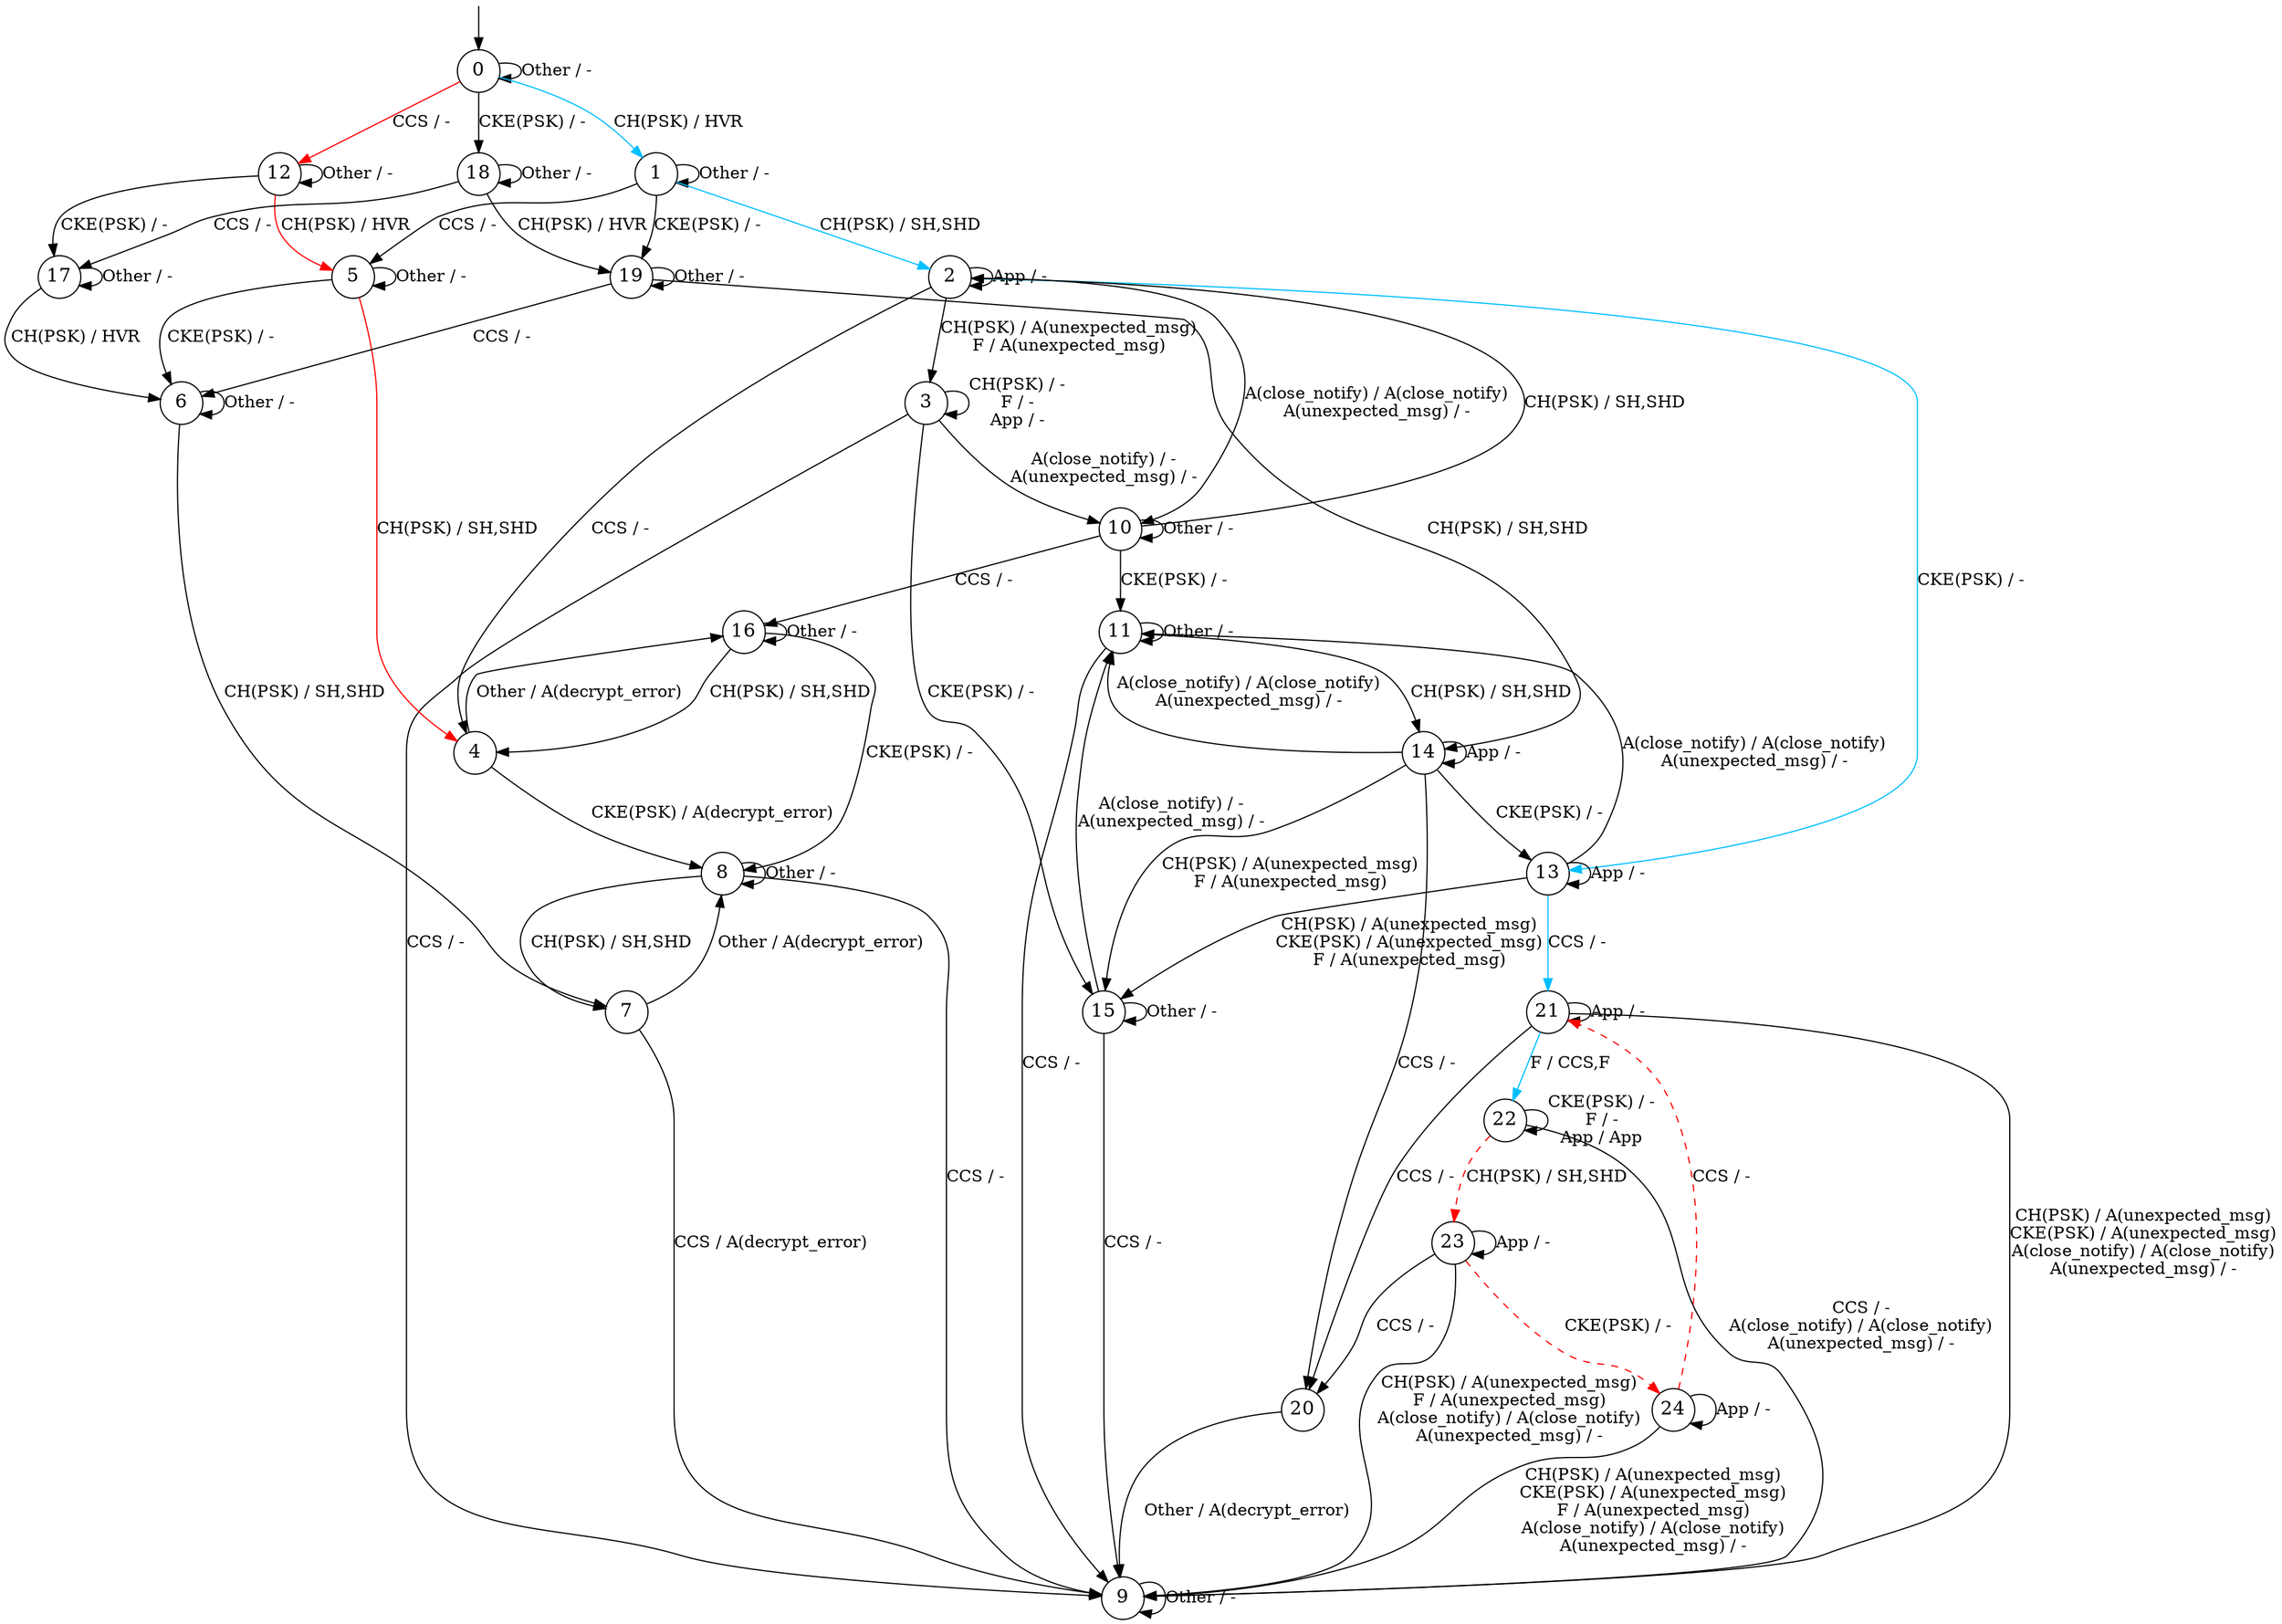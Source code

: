 digraph g {
node [fixedsize="true" fontsize=16]
s0 [label="0", shape="circle"];
s1 [label="1", shape="circle"];
s2 [label="2", shape="circle"];
s3 [label="3", shape="circle"];
s4 [label="4", shape="circle"];
s5 [label="5", shape="circle"];
s6 [label="6", shape="circle"];
s7 [label="7", shape="circle"];
s8 [label="8", shape="circle"];
s9 [label="9", shape="circle"];
s10 [label="10", shape="circle"];
s11 [label="11", shape="circle"];
s12 [label="12", shape="circle"];
s13 [label="13", shape="circle"];
s14 [label="14", shape="circle"];
s15 [label="15", shape="circle"];
s16 [label="16", shape="circle"];
s17 [label="17", shape="circle"];
s18 [label="18", shape="circle"];
s19 [label="19", shape="circle"];
s20 [label="20", shape="circle"];
s21 [label="21", shape="circle"];
s22 [label="22", shape="circle"];
s23 [label="23", shape="circle"];
s24 [label="24", shape="circle"];
s0 -> s1  [color="deepskyblue", label="CH(PSK) / HVR"];
s0 -> s18  [label="CKE(PSK) / -"];
s0 -> s12  [color="red" label="CCS / -"];
s0 -> s0  [label="Other / -"];
s1 -> s2  [color="deepskyblue", label="CH(PSK) / SH,SHD"];
s1 -> s19  [label="CKE(PSK) / -"];
s1 -> s5  [label="CCS / -"];
s1 -> s1  [label="Other / -"];
s2 -> s3  [label="CH(PSK) / A(unexpected_msg)
F / A(unexpected_msg)"];
s2 -> s13  [color="deepskyblue", label="CKE(PSK) / -"];
s2 -> s4  [label="CCS / -"];
s2 -> s2  [label="App / -"];
s2 -> s10  [label="A(close_notify) / A(close_notify)
A(unexpected_msg) / -"];
s3 -> s3  [label="CH(PSK) / -
F / -
App / -"];
s3 -> s15  [label="CKE(PSK) / -"];
s3 -> s9  [label="CCS / -"];
s3 -> s10  [label="A(close_notify) / -
A(unexpected_msg) / -"];
s4 -> s8  [label="CKE(PSK) / A(decrypt_error)"];
s4 -> s16  [label="Other / A(decrypt_error)"];
s5 -> s4  [color="red" label="CH(PSK) / SH,SHD"];
s5 -> s6  [label="CKE(PSK) / -"];
s5 -> s5  [label="Other / -"];
s6 -> s7  [label="CH(PSK) / SH,SHD"];
s6 -> s6  [label="Other / -"];
s7 -> s9  [label="CCS / A(decrypt_error)"];
s7 -> s8  [label="Other / A(decrypt_error)"];
s8 -> s7  [label="CH(PSK) / SH,SHD"];
s8 -> s9  [label="CCS / -"];
s8 -> s8  [label="Other / -"];
s9 -> s9  [label="Other / -"];
s10 -> s2  [label="CH(PSK) / SH,SHD"];
s10 -> s11  [label="CKE(PSK) / -"];
s10 -> s16  [label="CCS / -"];
s10 -> s10  [label="Other / -"];
s11 -> s14  [label="CH(PSK) / SH,SHD"];
s11 -> s9  [label="CCS / -"];
s11 -> s11  [label="Other / -"];
s12 -> s5  [color="red" label="CH(PSK) / HVR"];
s12 -> s17  [label="CKE(PSK) / -"];
s12 -> s12  [label="Other / -"];
s13 -> s15  [label="CH(PSK) / A(unexpected_msg)
CKE(PSK) / A(unexpected_msg)
F / A(unexpected_msg)"];
s13 -> s21  [color="deepskyblue", label="CCS / -"];
s13 -> s13  [label="App / -"];
s13 -> s11  [label="A(close_notify) / A(close_notify)
A(unexpected_msg) / -"];
s14 -> s15  [label="CH(PSK) / A(unexpected_msg)
F / A(unexpected_msg)"];
s14 -> s13  [label="CKE(PSK) / -"];
s14 -> s20  [label="CCS / -"];
s14 -> s14  [label="App / -"];
s14 -> s11  [label="A(close_notify) / A(close_notify)
A(unexpected_msg) / -"];
s15 -> s9  [label="CCS / -"];
s15 -> s11  [label="A(close_notify) / -
A(unexpected_msg) / -"];
s15 -> s15  [label="Other / -"];
s16 -> s4  [label="CH(PSK) / SH,SHD"];
s16 -> s8  [label="CKE(PSK) / -"];
s16 -> s16  [label="Other / -"];
s17 -> s6  [label="CH(PSK) / HVR"];
s17 -> s17  [label="Other / -"];
s18 -> s19  [label="CH(PSK) / HVR"];
s18 -> s17  [label="CCS / -"];
s18 -> s18  [label="Other / -"];
s19 -> s14  [label="CH(PSK) / SH,SHD"];
s19 -> s6  [label="CCS / -"];
s19 -> s19  [label="Other / -"];
s20 -> s9  [label="Other / A(decrypt_error)"];
s21 -> s9  [label="CH(PSK) / A(unexpected_msg)
CKE(PSK) / A(unexpected_msg)
A(close_notify) / A(close_notify)
A(unexpected_msg) / -"];
s21 -> s20  [label="CCS / -"];
s21 -> s22  [color="deepskyblue", label="F / CCS,F"];
s21 -> s21  [label="App / -"];
s22 -> s23  [color="red" style="dashed" label="CH(PSK) / SH,SHD"];
s22 -> s22  [label="CKE(PSK) / -
F / -
App / App"];
s22 -> s9  [label="CCS / -
A(close_notify) / A(close_notify)
A(unexpected_msg) / -"];
s23 -> s9  [label="CH(PSK) / A(unexpected_msg)
F / A(unexpected_msg)
A(close_notify) / A(close_notify)
A(unexpected_msg) / -"];
s23 -> s24  [color="red" style="dashed" label="CKE(PSK) / -"];
s23 -> s20  [label="CCS / -"];
s23 -> s23  [label="App / -"];
s24 -> s9  [label="CH(PSK) / A(unexpected_msg)
CKE(PSK) / A(unexpected_msg)
F / A(unexpected_msg)
A(close_notify) / A(close_notify)
A(unexpected_msg) / -"];
s24 -> s21  [color="red" style="dashed" label="CCS / -"];
s24 -> s24  [label="App / -"];
__start0 [height="0", label="", shape="none", width="0"];
__start0 -> s0;
}
